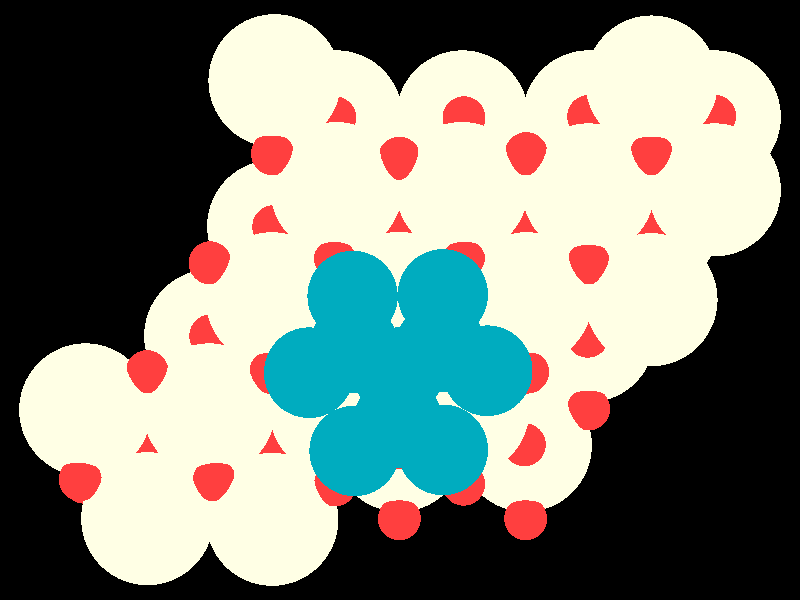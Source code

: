#include "colors.inc"
#include "finish.inc"

global_settings {assumed_gamma 1 max_trace_level 6}
background {color White transmit 1.0}
camera {orthographic
  right -24.64*x up 18.41*y
  direction 1.00*z
  location <0,0,50.00> look_at <0,0,0>}
light_source {<  2.00,   3.00,  40.00> color White
  area_light <0.70, 0, 0>, <0, 0.70, 0>, 3, 3
  adaptive 1 jitter}

#declare simple = finish {phong 0.7}
#declare pale = finish {ambient 0.5 diffuse 0.85 roughness 0.001 specular 0.200 }
#declare intermediate = finish {ambient 0.3 diffuse 0.6 specular 0.1 roughness 0.04}
#declare vmd = finish {ambient 0.0 diffuse 0.65 phong 0.1 phong_size 40.0 specular 0.5 }
#declare jmol = finish {ambient 0.2 diffuse 0.6 specular 1 roughness 0.001 metallic}
#declare ase2 = finish {ambient 0.05 brilliance 3 diffuse 0.6 metallic specular 0.7 roughness 0.04 reflection 0.15}
#declare ase3 = finish {ambient 0.15 brilliance 2 diffuse 0.6 metallic specular 1.0 roughness 0.001 reflection 0.0}
#declare glass = finish {ambient 0.05 diffuse 0.3 specular 1.0 roughness 0.001}
#declare glass2 = finish {ambient 0.01 diffuse 0.3 specular 1.0 reflection 0.25 roughness 0.001}
#declare Rcell = 0.020;
#declare Rbond = 0.100;

#macro atom(LOC, R, COL, TRANS, FIN)
  sphere{LOC, R texture{pigment{color COL transmit TRANS} finish{FIN}}}
#end
#macro constrain(LOC, R, COL, TRANS FIN)
union{torus{R, Rcell rotate 45*z texture{pigment{color COL transmit TRANS} finish{FIN}}}
      torus{R, Rcell rotate -45*z texture{pigment{color COL transmit TRANS} finish{FIN}}}
      translate LOC}
#end

atom(< -1.96,   5.62,  -7.82>, 2.04, rgb <1.00, 1.00, 0.78>, 0.0, ase3) // #0 
atom(<  3.87,  -4.46,  -7.82>, 2.04, rgb <1.00, 1.00, 0.78>, 0.0, ase3) // #1 
atom(< -5.84,  -1.10,  -7.82>, 2.04, rgb <1.00, 1.00, 0.78>, 0.0, ase3) // #2 
atom(<  5.81,  -1.10,  -7.82>, 2.04, rgb <1.00, 1.00, 0.78>, 0.0, ase3) // #3 
atom(<  1.92,   5.62,  -7.82>, 2.04, rgb <1.00, 1.00, 0.78>, 0.0, ase3) // #4 
atom(<  7.75,   2.26,  -7.82>, 2.04, rgb <1.00, 1.00, 0.78>, 0.0, ase3) // #5 
atom(< -1.96,  -1.10,  -7.82>, 2.04, rgb <1.00, 1.00, 0.78>, 0.0, ase3) // #6 
atom(<  9.69,   5.62,  -7.82>, 2.04, rgb <1.00, 1.00, 0.78>, 0.0, ase3) // #7 
atom(<  5.81,   5.62,  -7.82>, 2.04, rgb <1.00, 1.00, 0.78>, 0.0, ase3) // #8 
atom(< -0.02,  -4.46,  -7.82>, 2.04, rgb <1.00, 1.00, 0.78>, 0.0, ase3) // #9 
atom(<  1.92,  -1.10,  -7.82>, 2.04, rgb <1.00, 1.00, 0.78>, 0.0, ase3) // #10 
atom(< -0.02,   2.26,  -7.82>, 2.04, rgb <1.00, 1.00, 0.78>, 0.0, ase3) // #11 
atom(< -7.78,  -4.46,  -7.82>, 2.04, rgb <1.00, 1.00, 0.78>, 0.0, ase3) // #12 
atom(<  3.87,   2.26,  -7.82>, 2.04, rgb <1.00, 1.00, 0.78>, 0.0, ase3) // #13 
atom(< -3.90,   2.26,  -7.82>, 2.04, rgb <1.00, 1.00, 0.78>, 0.0, ase3) // #14 
atom(< -3.90,  -4.46,  -7.82>, 2.04, rgb <1.00, 1.00, 0.78>, 0.0, ase3) // #15 
atom(< -3.94,  -6.73,  -4.70>, 2.04, rgb <1.00, 1.00, 0.78>, 0.0, ase3) // #16 
atom(<  3.90,   0.04,  -4.70>, 2.04, rgb <1.00, 1.00, 0.78>, 0.0, ase3) // #17 
atom(< -1.99,  -3.36,  -4.77>, 2.04, rgb <1.00, 1.00, 0.78>, 0.0, ase3) // #18 
atom(<  7.75,   6.69,  -4.70>, 2.04, rgb <1.00, 1.00, 0.78>, 0.0, ase3) // #19 
atom(< -0.02,   0.05,  -4.77>, 2.04, rgb <1.00, 1.00, 0.78>, 0.0, ase3) // #20 
atom(<  1.95,  -3.36,  -4.76>, 2.04, rgb <1.00, 1.00, 0.78>, 0.0, ase3) // #21 
atom(<  1.91,   3.42,  -4.70>, 2.04, rgb <1.00, 1.00, 0.78>, 0.0, ase3) // #22 
atom(<  7.74,   0.01,  -4.72>, 2.04, rgb <1.00, 1.00, 0.78>, 0.0, ase3) // #23 
atom(< -7.78,  -6.71,  -4.63>, 2.04, rgb <1.00, 1.00, 0.78>, 0.0, ase3) // #24 
atom(<  9.69,   3.38,  -4.72>, 2.04, rgb <1.00, 1.00, 0.78>, 0.0, ase3) // #25 
atom(< -5.88,  -3.37,  -4.70>, 2.04, rgb <1.00, 1.00, 0.78>, 0.0, ase3) // #26 
atom(< -9.69,  -3.37,  -4.70>, 2.04, rgb <1.00, 1.00, 0.78>, 0.0, ase3) // #27 
atom(< -3.95,   0.04,  -4.70>, 2.04, rgb <1.00, 1.00, 0.78>, 0.0, ase3) // #28 
atom(<  5.80,   3.38,  -4.72>, 2.04, rgb <1.00, 1.00, 0.78>, 0.0, ase3) // #29 
atom(< -1.96,   3.42,  -4.70>, 2.04, rgb <1.00, 1.00, 0.78>, 0.0, ase3) // #30 
atom(< -3.86,   6.73,  -4.70>, 2.04, rgb <1.00, 1.00, 0.78>, 0.0, ase3) // #31 
atom(< -1.96,   1.14,  -8.61>, 0.66, rgb <1.00, 0.05, 0.05>, 0.0, ase3) // #32 
atom(< -7.78,  -2.22,  -8.61>, 0.66, rgb <1.00, 0.05, 0.05>, 0.0, ase3) // #33 
atom(< -0.02,   4.50,  -8.61>, 0.66, rgb <1.00, 0.05, 0.05>, 0.0, ase3) // #34 
atom(< -9.72,  -5.59,  -8.61>, 0.66, rgb <1.00, 0.05, 0.05>, 0.0, ase3) // #35 
atom(<  3.87,  -2.22,  -8.61>, 0.66, rgb <1.00, 0.05, 0.05>, 0.0, ase3) // #36 
atom(< -3.90,   4.50,  -8.61>, 0.66, rgb <1.00, 0.05, 0.05>, 0.0, ase3) // #37 
atom(<  1.92,   1.14,  -8.61>, 0.66, rgb <1.00, 0.05, 0.05>, 0.0, ase3) // #38 
atom(< -5.84,   1.14,  -8.61>, 0.66, rgb <1.00, 0.05, 0.05>, 0.0, ase3) // #39 
atom(< -5.84,  -5.59,  -8.61>, 0.66, rgb <1.00, 0.05, 0.05>, 0.0, ase3) // #40 
atom(<  7.75,   4.50,  -8.61>, 0.66, rgb <1.00, 0.05, 0.05>, 0.0, ase3) // #41 
atom(< -0.02,  -2.22,  -8.61>, 0.66, rgb <1.00, 0.05, 0.05>, 0.0, ase3) // #42 
atom(< -1.96,  -5.59,  -8.61>, 0.66, rgb <1.00, 0.05, 0.05>, 0.0, ase3) // #43 
atom(< -3.90,  -2.22,  -8.61>, 0.66, rgb <1.00, 0.05, 0.05>, 0.0, ase3) // #44 
atom(<  3.87,   4.50,  -8.61>, 0.66, rgb <1.00, 0.05, 0.05>, 0.0, ase3) // #45 
atom(<  5.81,   1.14,  -8.61>, 0.66, rgb <1.00, 0.05, 0.05>, 0.0, ase3) // #46 
atom(<  1.92,  -5.59,  -8.61>, 0.66, rgb <1.00, 0.05, 0.05>, 0.0, ase3) // #47 
atom(< -3.90,  -6.71,  -7.02>, 0.66, rgb <1.00, 0.05, 0.05>, 0.0, ase3) // #48 
atom(< -1.96,  -3.34,  -7.02>, 0.66, rgb <1.00, 0.05, 0.05>, 0.0, ase3) // #49 
atom(< -0.02,  -6.71,  -7.02>, 0.66, rgb <1.00, 0.05, 0.05>, 0.0, ase3) // #50 
atom(< -3.90,   0.02,  -7.02>, 0.66, rgb <1.00, 0.05, 0.05>, 0.0, ase3) // #51 
atom(< -0.02,   0.02,  -7.02>, 0.66, rgb <1.00, 0.05, 0.05>, 0.0, ase3) // #52 
atom(<  7.75,   0.02,  -7.02>, 0.66, rgb <1.00, 0.05, 0.05>, 0.0, ase3) // #53 
atom(<  1.92,  -3.34,  -7.02>, 0.66, rgb <1.00, 0.05, 0.05>, 0.0, ase3) // #54 
atom(< -5.84,  -3.34,  -7.02>, 0.66, rgb <1.00, 0.05, 0.05>, 0.0, ase3) // #55 
atom(<  5.81,  -3.34,  -7.02>, 0.66, rgb <1.00, 0.05, 0.05>, 0.0, ase3) // #56 
atom(< -7.78,  -6.71,  -7.02>, 0.66, rgb <1.00, 0.05, 0.05>, 0.0, ase3) // #57 
atom(<  3.87,   0.02,  -7.02>, 0.66, rgb <1.00, 0.05, 0.05>, 0.0, ase3) // #58 
atom(<  3.87,  -6.71,  -7.02>, 0.66, rgb <1.00, 0.05, 0.05>, 0.0, ase3) // #59 
atom(<  9.69,   3.38,  -7.02>, 0.66, rgb <1.00, 0.05, 0.05>, 0.0, ase3) // #60 
atom(<  5.81,   3.38,  -7.02>, 0.66, rgb <1.00, 0.05, 0.05>, 0.0, ase3) // #61 
atom(< -1.96,   3.38,  -7.02>, 0.66, rgb <1.00, 0.05, 0.05>, 0.0, ase3) // #62 
atom(<  1.92,   3.38,  -7.02>, 0.66, rgb <1.00, 0.05, 0.05>, 0.0, ase3) // #63 
atom(< -0.02,  -4.54,  -5.51>, 0.66, rgb <1.00, 0.05, 0.05>, 0.0, ase3) // #64 
atom(< -3.89,   2.25,  -5.51>, 0.66, rgb <1.00, 0.05, 0.05>, 0.0, ase3) // #65 
atom(<  9.69,   5.64,  -5.51>, 0.66, rgb <1.00, 0.05, 0.05>, 0.0, ase3) // #66 
atom(<  5.81,   5.63,  -5.51>, 0.66, rgb <1.00, 0.05, 0.05>, 0.0, ase3) // #67 
atom(<  7.75,   2.26,  -5.52>, 0.66, rgb <1.00, 0.05, 0.05>, 0.0, ase3) // #68 
atom(<  1.98,  -1.06,  -5.51>, 0.66, rgb <1.00, 0.05, 0.05>, 0.0, ase3) // #69 
atom(< -2.01,   5.59,  -5.50>, 0.66, rgb <1.00, 0.05, 0.05>, 0.0, ase3) // #70 
atom(< -5.83,  -1.10,  -5.51>, 0.66, rgb <1.00, 0.05, 0.05>, 0.0, ase3) // #71 
atom(< -2.03,  -1.07,  -5.51>, 0.66, rgb <1.00, 0.05, 0.05>, 0.0, ase3) // #72 
atom(< -0.02,   2.22,  -5.52>, 0.66, rgb <1.00, 0.05, 0.05>, 0.0, ase3) // #73 
atom(<  5.78,  -1.11,  -5.51>, 0.66, rgb <1.00, 0.05, 0.05>, 0.0, ase3) // #74 
atom(< -3.87,  -4.45,  -5.52>, 0.66, rgb <1.00, 0.05, 0.05>, 0.0, ase3) // #75 
atom(<  3.86,   2.25,  -5.51>, 0.66, rgb <1.00, 0.05, 0.05>, 0.0, ase3) // #76 
atom(<  1.97,   5.59,  -5.50>, 0.66, rgb <1.00, 0.05, 0.05>, 0.0, ase3) // #77 
atom(< -7.79,  -4.41,  -5.50>, 0.66, rgb <1.00, 0.05, 0.05>, 0.0, ase3) // #78 
atom(<  3.83,  -4.44,  -5.52>, 0.66, rgb <1.00, 0.05, 0.05>, 0.0, ase3) // #79 
atom(< -0.02,   4.35,  -3.89>, 0.66, rgb <1.00, 0.05, 0.05>, 0.0, ase3) // #80 
atom(<  7.75,   4.49,  -3.94>, 0.66, rgb <1.00, 0.05, 0.05>, 0.0, ase3) // #81 
atom(<  3.89,   4.49,  -3.92>, 0.66, rgb <1.00, 0.05, 0.05>, 0.0, ase3) // #82 
atom(< -9.85,  -5.51,  -3.90>, 0.66, rgb <1.00, 0.05, 0.05>, 0.0, ase3) // #83 
atom(< -2.01,   1.20,  -3.80>, 0.66, rgb <1.00, 0.05, 0.05>, 0.0, ase3) // #84 
atom(< -3.99,  -2.22,  -3.80>, 0.66, rgb <1.00, 0.05, 0.05>, 0.0, ase3) // #85 
atom(< -5.72,  -5.52,  -3.90>, 0.66, rgb <1.00, 0.05, 0.05>, 0.0, ase3) // #86 
atom(< -7.79,  -2.20,  -3.92>, 0.66, rgb <1.00, 0.05, 0.05>, 0.0, ase3) // #87 
atom(<  1.97,   1.21,  -3.80>, 0.66, rgb <1.00, 0.05, 0.05>, 0.0, ase3) // #88 
atom(< -0.02,  -2.22,  -4.26>, 0.66, rgb <1.00, 0.05, 0.05>, 0.0, ase3) // #89 
atom(< -2.00,  -5.67,  -3.81>, 0.66, rgb <1.00, 0.05, 0.05>, 0.0, ase3) // #90 
atom(< -5.85,   1.14,  -3.94>, 0.66, rgb <1.00, 0.05, 0.05>, 0.0, ase3) // #91 
atom(<  5.81,   1.14,  -3.94>, 0.66, rgb <1.00, 0.05, 0.05>, 0.0, ase3) // #92 
atom(<  3.93,  -2.21,  -3.78>, 0.66, rgb <1.00, 0.05, 0.05>, 0.0, ase3) // #93 
atom(<  1.96,  -5.65,  -3.79>, 0.66, rgb <1.00, 0.05, 0.05>, 0.0, ase3) // #94 
atom(< -3.93,   4.49,  -3.91>, 0.66, rgb <1.00, 0.05, 0.05>, 0.0, ase3) // #95 
atom(< -0.06,  -2.23,  -2.24>, 1.39, rgb <0.00, 0.41, 0.52>, 0.0, ase3) // #96 
atom(<  1.32,   0.17,  -2.11>, 1.39, rgb <0.00, 0.41, 0.52>, 0.0, ase3) // #97 
atom(<  1.25,  -1.44,  -0.01>, 1.39, rgb <0.00, 0.41, 0.52>, 0.0, ase3) // #98 
atom(< -1.46,   0.12,  -2.11>, 1.39, rgb <0.00, 0.41, 0.52>, 0.0, ase3) // #99 
atom(<  2.69,  -2.17,  -2.11>, 1.39, rgb <0.00, 0.41, 0.52>, 0.0, ase3) // #100 
atom(<  1.32,  -4.60,  -2.11>, 1.39, rgb <0.00, 0.41, 0.52>, 0.0, ase3) // #101 
atom(< -0.06,  -3.77,  -0.01>, 1.39, rgb <0.00, 0.41, 0.52>, 0.0, ase3) // #102 
atom(< -1.40,  -4.63,  -2.11>, 1.39, rgb <0.00, 0.41, 0.52>, 0.0, ase3) // #103 
atom(< -2.80,  -2.23,  -2.10>, 1.39, rgb <0.00, 0.41, 0.52>, 0.0, ase3) // #104 
atom(< -1.42,  -1.47,   0.00>, 1.39, rgb <0.00, 0.41, 0.52>, 0.0, ase3) // #105 
